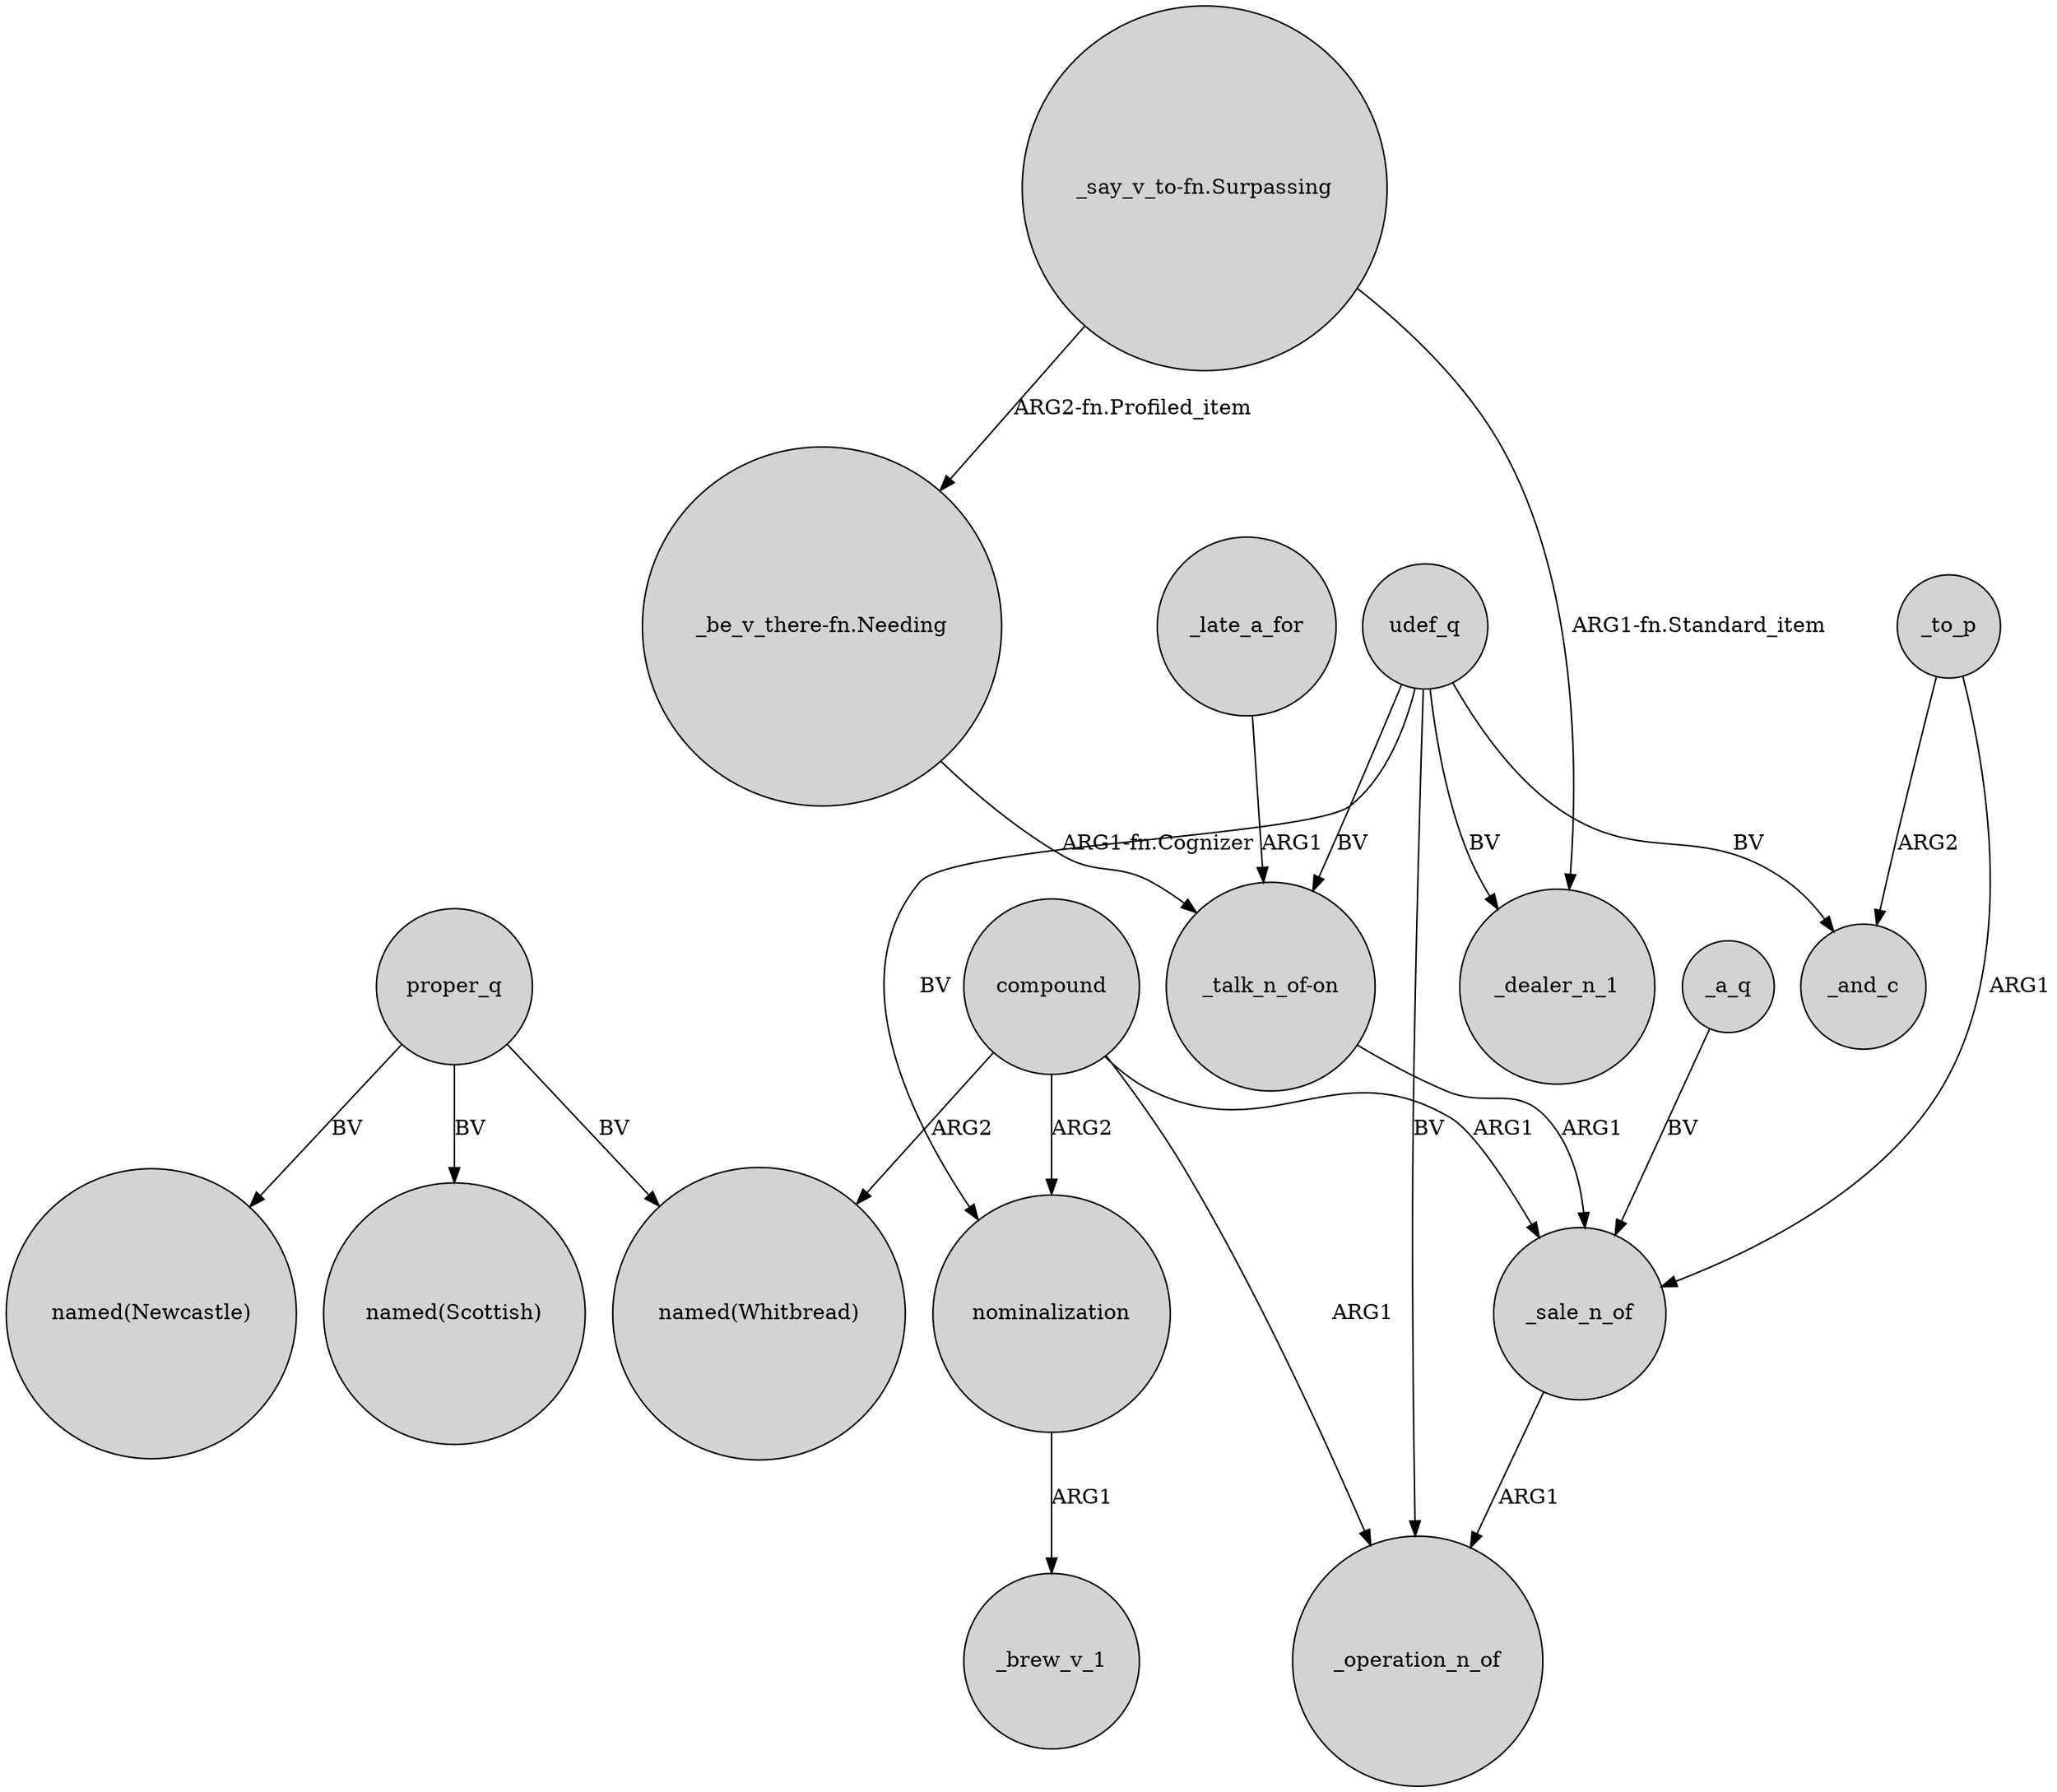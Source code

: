 digraph {
	node [shape=circle style=filled]
	compound -> "named(Whitbread)" [label=ARG2]
	proper_q -> "named(Scottish)" [label=BV]
	udef_q -> nominalization [label=BV]
	"_be_v_there-fn.Needing" -> "_talk_n_of-on" [label="ARG1-fn.Cognizer"]
	compound -> _operation_n_of [label=ARG1]
	_sale_n_of -> _operation_n_of [label=ARG1]
	udef_q -> _and_c [label=BV]
	_to_p -> _sale_n_of [label=ARG1]
	compound -> nominalization [label=ARG2]
	nominalization -> _brew_v_1 [label=ARG1]
	_to_p -> _and_c [label=ARG2]
	udef_q -> _operation_n_of [label=BV]
	_late_a_for -> "_talk_n_of-on" [label=ARG1]
	udef_q -> _dealer_n_1 [label=BV]
	proper_q -> "named(Newcastle)" [label=BV]
	_a_q -> _sale_n_of [label=BV]
	"_say_v_to-fn.Surpassing" -> "_be_v_there-fn.Needing" [label="ARG2-fn.Profiled_item"]
	"_talk_n_of-on" -> _sale_n_of [label=ARG1]
	"_say_v_to-fn.Surpassing" -> _dealer_n_1 [label="ARG1-fn.Standard_item"]
	compound -> _sale_n_of [label=ARG1]
	udef_q -> "_talk_n_of-on" [label=BV]
	proper_q -> "named(Whitbread)" [label=BV]
}
